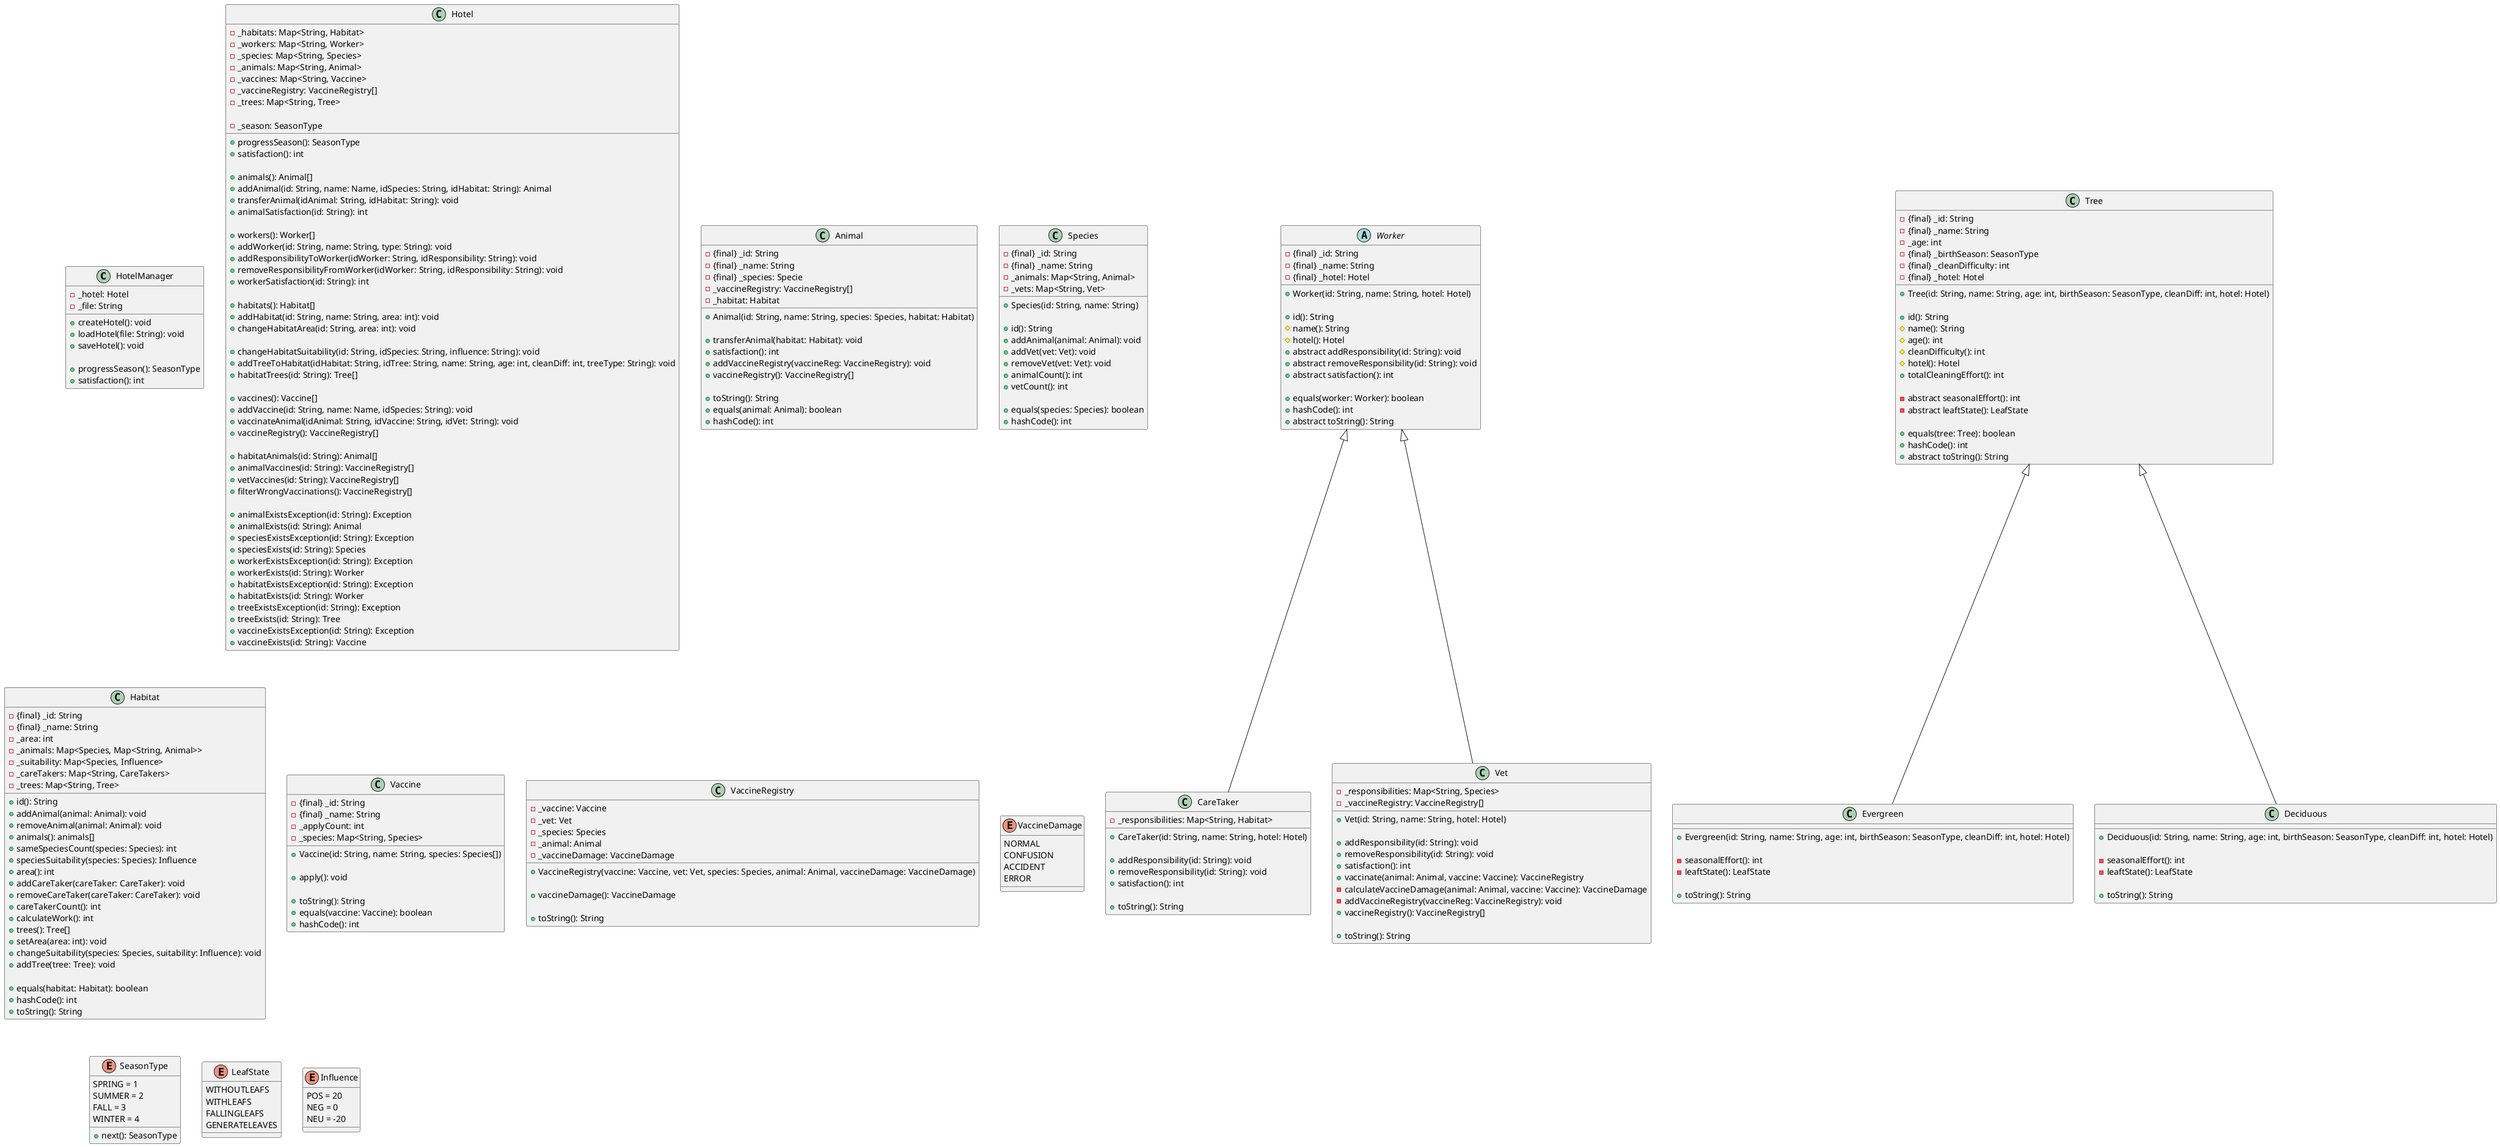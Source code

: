 @startuml VetHotel

class HotelManager{
    - _hotel: Hotel
    - _file: String

    ' Hotel management
    + createHotel(): void
    + loadHotel(file: String): void
    + saveHotel(): void

    ' Main Menu
    + progressSeason(): SeasonType
    + satisfaction(): int
}

class Hotel{
    - _habitats: Map<String, Habitat>
    - _workers: Map<String, Worker>
    - _species: Map<String, Species>
    - _animals: Map<String, Animal>
    - _vaccines: Map<String, Vaccine>
    - _vaccineRegistry: VaccineRegistry[]
    - _trees: Map<String, Tree>

    ' Check how to notify tree listeners.
    - _season: SeasonType

    ' Main Menu called from HotelManager._hotel.command()
    + progressSeason(): SeasonType
    + satisfaction(): int

    ' Secondary Menus 4.2
    + animals(): Animal[]
    + addAnimal(id: String, name: Name, idSpecies: String, idHabitat: String): Animal
    + transferAnimal(idAnimal: String, idHabitat: String): void
    + animalSatisfaction(id: String): int

    ' Secondary Menus 4.3
    + workers(): Worker[]
    + addWorker(id: String, name: String, type: String): void
    + addResponsibilityToWorker(idWorker: String, idResponsibility: String): void
    + removeResponsibilityFromWorker(idWorker: String, idResponsibility: String): void
    + workerSatisfaction(id: String): int

    ' Secondary Menus 4.4
    + habitats(): Habitat[]
    + addHabitat(id: String, name: String, area: int): void
    + changeHabitatArea(id: String, area: int): void

    ' Devo meter influencia como o meu enum? e ter um if
    ' que decide qual enum significa a string na parte de execução
    ' do comando? ou aqui dentro.
    + changeHabitatSuitability(id: String, idSpecies: String, influence: String): void
    + addTreeToHabitat(idHabitat: String, idTree: String, name: String, age: int, cleanDiff: int, treeType: String): void
    + habitatTrees(id: String): Tree[]
    
    ' Secondary Menus 4.5
    + vaccines(): Vaccine[]
    + addVaccine(id: String, name: Name, idSpecies: String): void
    + vaccinateAnimal(idAnimal: String, idVaccine: String, idVet: String): void
    + vaccineRegistry(): VaccineRegistry[]

    ' Secondary Menus 4.6
    + habitatAnimals(id: String): Animal[]
    + animalVaccines(id: String): VaccineRegistry[]
    + vetVaccines(id: String): VaccineRegistry[]
    + filterWrongVaccinations(): VaccineRegistry[]  

    ' Searches
    + animalExistsException(id: String): Exception
    + animalExists(id: String): Animal
    + speciesExistsException(id: String): Exception
    + speciesExists(id: String): Species
    + workerExistsException(id: String): Exception
    + workerExists(id: String): Worker
    + habitatExistsException(id: String): Exception
    + habitatExists(id: String): Worker
    + treeExistsException(id: String): Exception
    + treeExists(id: String): Tree
    + vaccineExistsException(id: String): Exception
    + vaccineExists(id: String): Vaccine
}

class Animal{
    - {final} _id: String
    - {final} _name: String
    - {final} _species: Specie
    - _vaccineRegistry: VaccineRegistry[]
    - _habitat: Habitat

    + Animal(id: String, name: String, species: Species, habitat: Habitat)
    
    + transferAnimal(habitat: Habitat): void
    + satisfaction(): int
    + addVaccineRegistry(vaccineReg: VaccineRegistry): void
    + vaccineRegistry(): VaccineRegistry[]

    + toString(): String
    + equals(animal: Animal): boolean
    + hashCode(): int
}

class Species{
    - {final} _id: String
    - {final} _name: String
    - _animals: Map<String, Animal>
    - _vets: Map<String, Vet>

    + Species(id: String, name: String)
    
    + id(): String
    + addAnimal(animal: Animal): void
    + addVet(vet: Vet): void
    + removeVet(vet: Vet): void
    + animalCount(): int
    + vetCount(): int

    + equals(species: Species): boolean
    + hashCode(): int
}

class Habitat{
    - {final} _id: String
    - {final} _name: String
    - _area: int
    - _animals: Map<Species, Map<String, Animal>>
    - _suitability: Map<Species, Influence>
    - _careTakers: Map<String, CareTakers>
    - _trees: Map<String, Tree>

    + id(): String
    + addAnimal(animal: Animal): void
    + removeAnimal(animal: Animal): void
    + animals(): animals[]
    + sameSpeciesCount(species: Species): int
    + speciesSuitability(species: Species): Influence
    + area(): int
    + addCareTaker(careTaker: CareTaker): void
    + removeCareTaker(careTaker: CareTaker): void
    + careTakerCount(): int
    + calculateWork(): int
    + trees(): Tree[]
    + setArea(area: int): void
    + changeSuitability(species: Species, suitability: Influence): void
    + addTree(tree: Tree): void

    + equals(habitat: Habitat): boolean
    + hashCode(): int
    + toString(): String
}

abstract class Worker{
    - {final} _id: String
    - {final} _name: String
    - {final} _hotel: Hotel

    + Worker(id: String, name: String, hotel: Hotel)

    + id(): String
    # name(): String
    # hotel(): Hotel

    
    + abstract addResponsibility(id: String): void
    + abstract removeResponsibility(id: String): void
    + abstract satisfaction(): int

    + equals(worker: Worker): boolean
    + hashCode(): int
    + abstract toString(): String
}

class CareTaker extends Worker{
    - _responsibilities: Map<String, Habitat>

    + CareTaker(id: String, name: String, hotel: Hotel)
    
    + addResponsibility(id: String): void
    + removeResponsibility(id: String): void
    + satisfaction(): int

    + toString(): String
}

class Vet extends Worker{
    - _responsibilities: Map<String, Species>
    - _vaccineRegistry: VaccineRegistry[]

    + Vet(id: String, name: String, hotel: Hotel)
    
    + addResponsibility(id: String): void
    + removeResponsibility(id: String): void
    + satisfaction(): int
    + vaccinate(animal: Animal, vaccine: Vaccine): VaccineRegistry
    - calculateVaccineDamage(animal: Animal, vaccine: Vaccine): VaccineDamage
    - addVaccineRegistry(vaccineReg: VaccineRegistry): void
    + vaccineRegistry(): VaccineRegistry[]

    + toString(): String
}

Class Tree{
    - {final} _id: String
    - {final} _name: String
    - _age: int
    - {final} _birthSeason: SeasonType
    - {final} _cleanDifficulty: int
    - {final} _hotel: Hotel

    + Tree(id: String, name: String, age: int, birthSeason: SeasonType, cleanDiff: int, hotel: Hotel)
    
    + id(): String
    # name(): String
    # age(): int
    # cleanDifficulty(): int
    # hotel(): Hotel
    + totalCleaningEffort(): int

    - abstract seasonalEffort(): int 
    - abstract leaftState(): LeafState
    
    + equals(tree: Tree): boolean
    + hashCode(): int
    + abstract toString(): String
}

Class Evergreen extends Tree{
    + Evergreen(id: String, name: String, age: int, birthSeason: SeasonType, cleanDiff: int, hotel: Hotel)
    
    - seasonalEffort(): int
    - leaftState(): LeafState

    + toString(): String
}

Class Deciduous extends Tree{
    + Deciduous(id: String, name: String, age: int, birthSeason: SeasonType, cleanDiff: int, hotel: Hotel)
    
    - seasonalEffort(): int
    - leaftState(): LeafState

    + toString(): String
}

Class Vaccine {
    - {final} _id: String
    - {final} _name: String
    - _applyCount: int
    - _species: Map<String, Species>
 
    + Vaccine(id: String, name: String, species: Species[])
    
    + apply(): void

    + toString(): String
    + equals(vaccine: Vaccine): boolean
    + hashCode(): int
}

Class VaccineRegistry{
    - _vaccine: Vaccine
    - _vet: Vet
    - _species: Species
    - _animal: Animal
    - _vaccineDamage: VaccineDamage

    + VaccineRegistry(vaccine: Vaccine, vet: Vet, species: Species, animal: Animal, vaccineDamage: VaccineDamage)
    
    + vaccineDamage(): VaccineDamage
    
    + toString(): String
}

' Enums
enum VaccineDamage {
    NORMAL
    CONFUSION
    ACCIDENT
    ERROR
}

enum SeasonType {
    SPRING = 1
    SUMMER = 2
    FALL = 3
    WINTER = 4

    +next(): SeasonType
}

enum LeafState {
    WITHOUTLEAFS
    WITHLEAFS
    FALLINGLEAFS
    GENERATELEAVES
}

enum Influence{
    POS = 20
    NEG = 0
    NEU = -20
}

@enduml